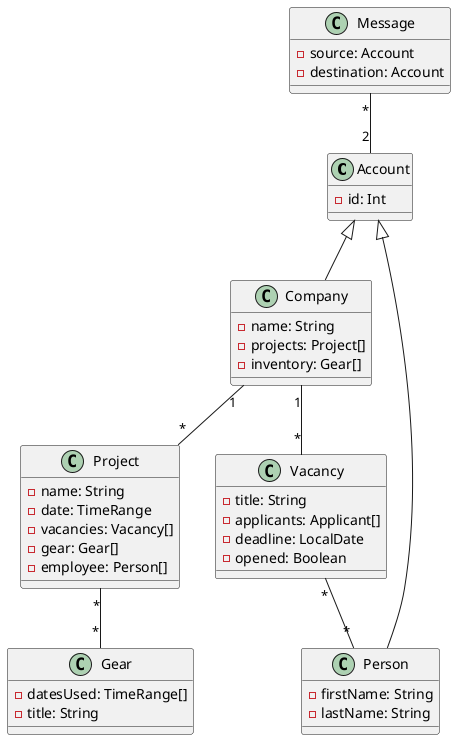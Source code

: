 @startuml
class Account {
- id: Int
}
class Company {
- name: String
- projects: Project[]
- inventory: Gear[]
}

class Project {
- name: String
- date: TimeRange
- vacancies: Vacancy[]
- gear: Gear[]
- employee: Person[]
}

class Gear {
- datesUsed: TimeRange[]
- title: String
}

class Person {
- firstName: String
- lastName: String
}
class Vacancy {
- title: String
- applicants: Applicant[]
- deadline: LocalDate
- opened: Boolean
}
class Message {
- source: Account
- destination: Account
}

Account <|-- Company
Account <|-- Person
Company "1" -- "*" Project
Company "1" -- "*" Vacancy
Vacancy "*" -- "*"Person
Message "*" -- "2" Account
Project "*" -- "*" Gear

@enduml
